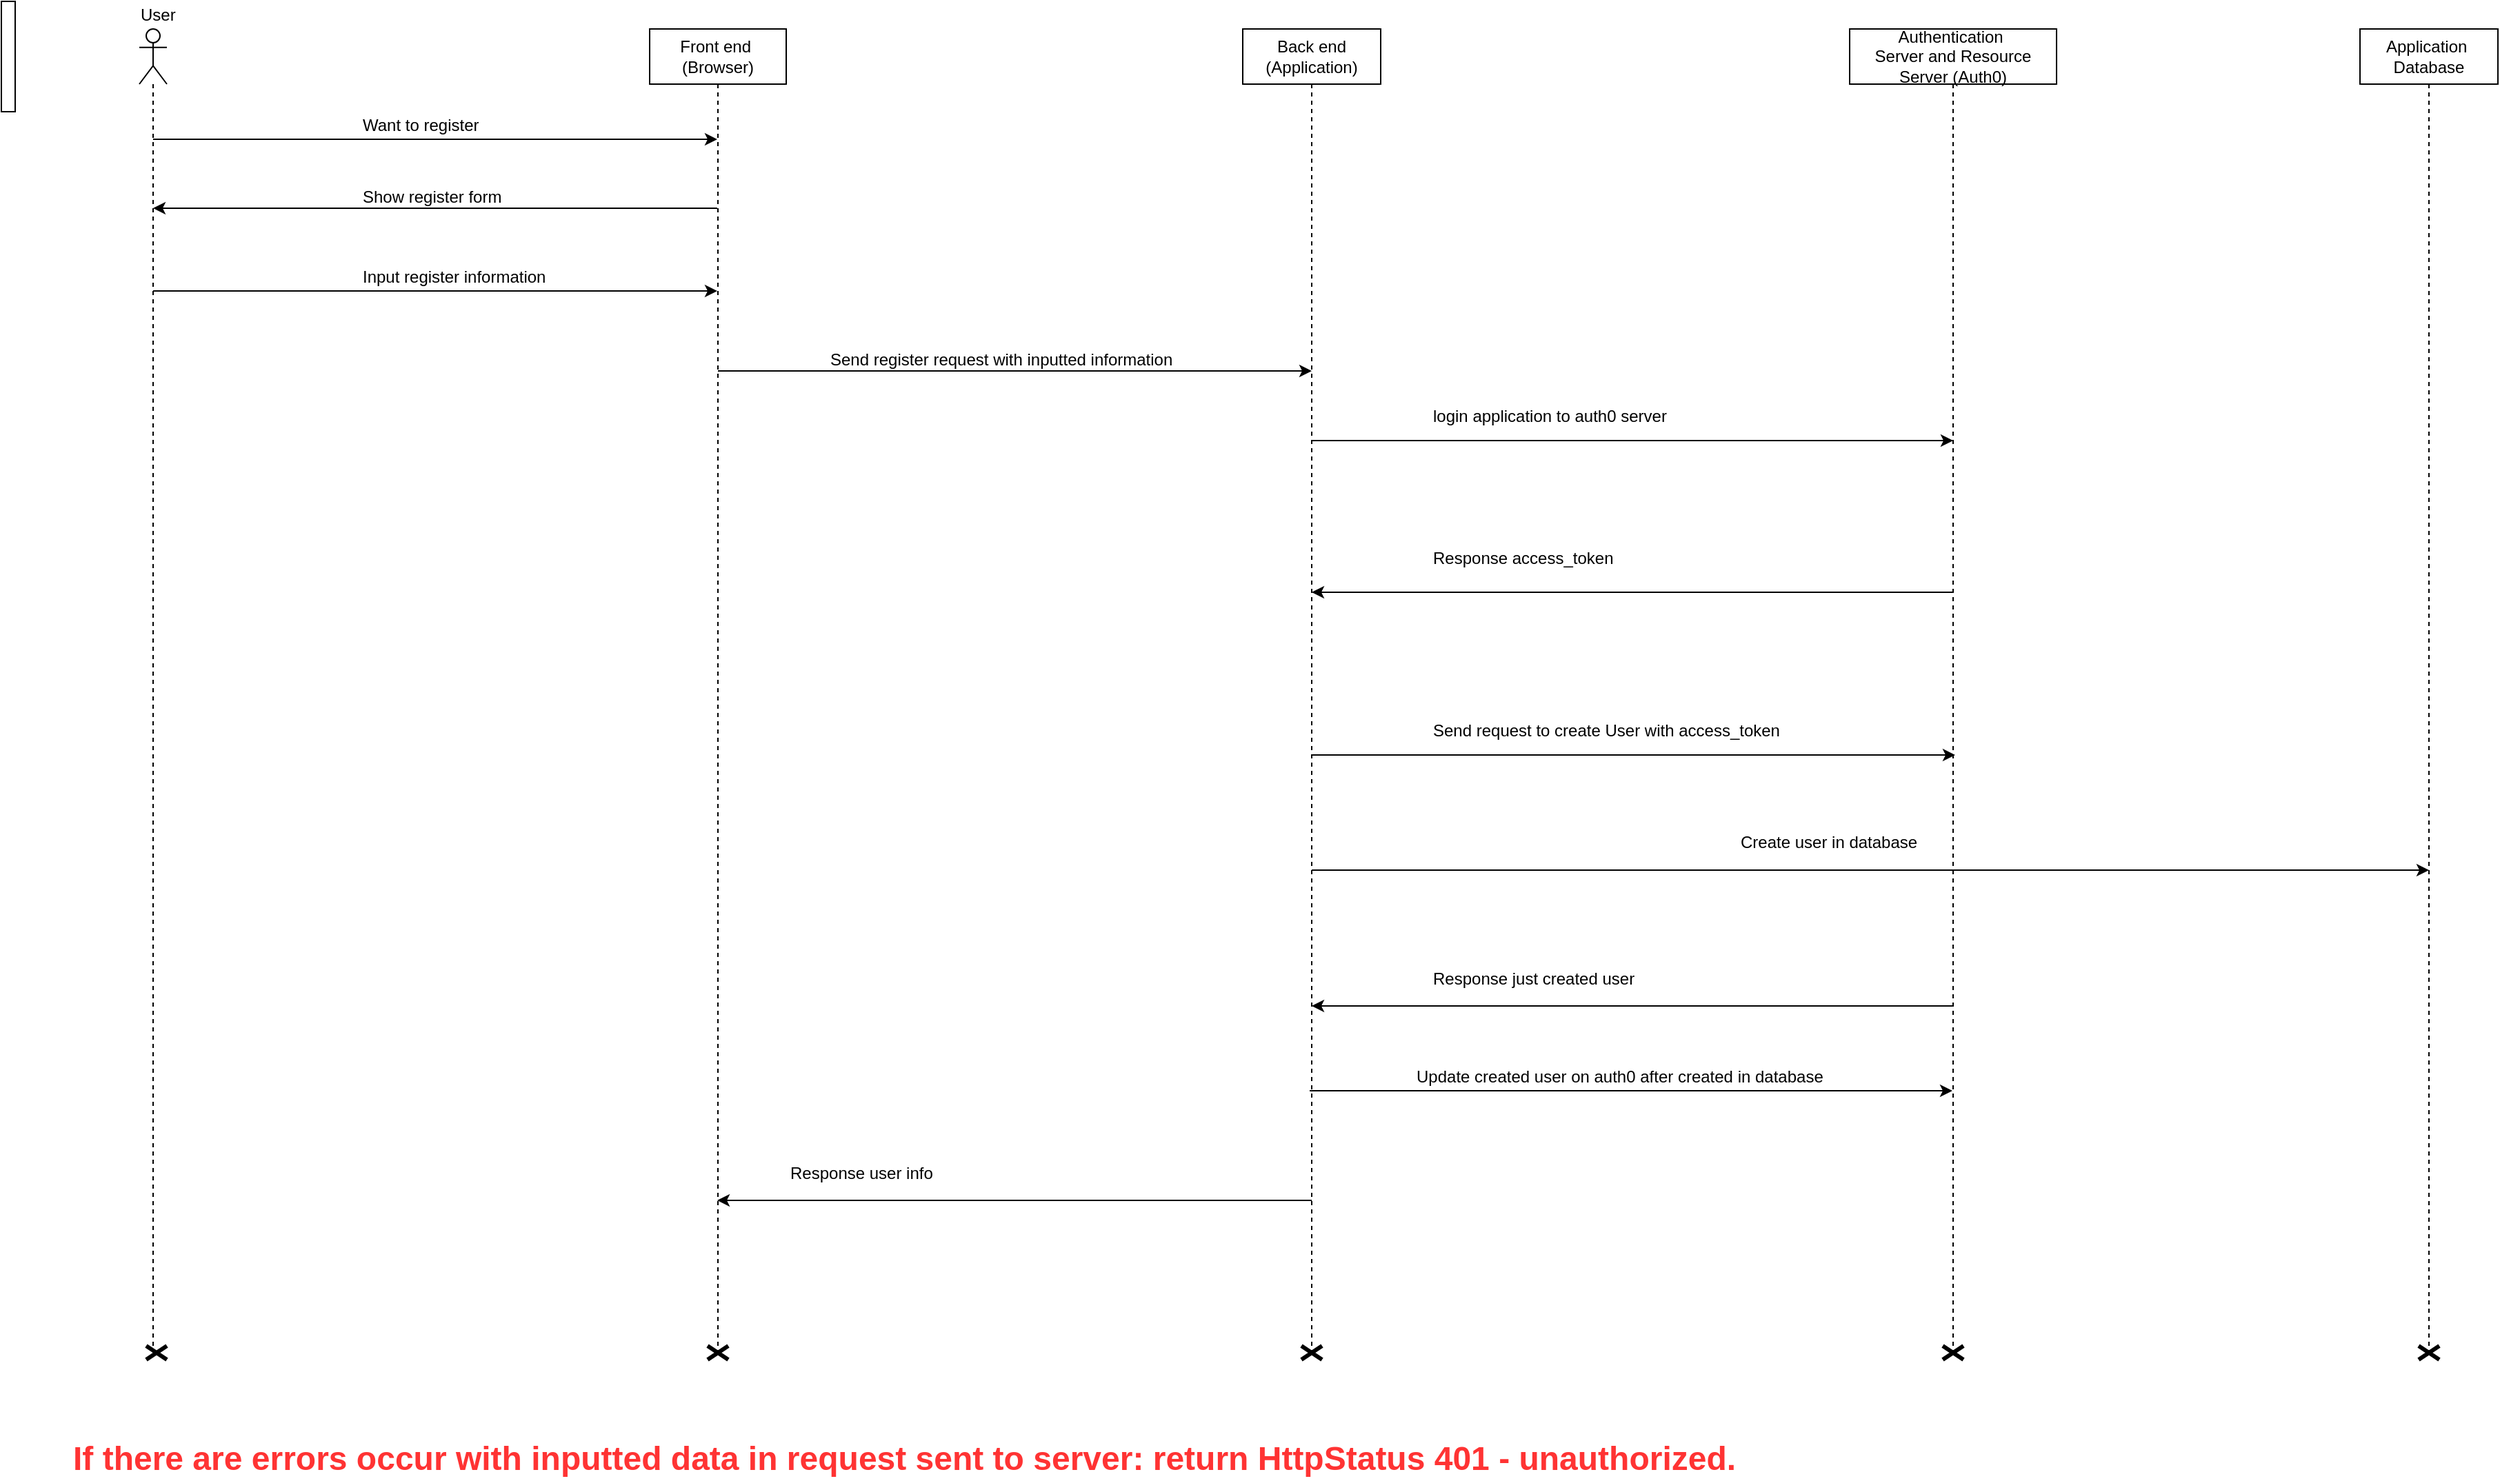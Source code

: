 <mxfile version="10.7.7" type="github"><diagram id="2OAwL4X8uFUqC862RArZ" name="Page-1"><mxGraphModel dx="1392" dy="836" grid="1" gridSize="10" guides="1" tooltips="1" connect="1" arrows="1" fold="1" page="1" pageScale="1" pageWidth="827" pageHeight="1169" math="0" shadow="0"><root><mxCell id="0"/><mxCell id="1" parent="0"/><mxCell id="WNzpWHWO0FQ1tFdBG7sb-1" style="edgeStyle=orthogonalEdgeStyle;rounded=0;orthogonalLoop=1;jettySize=auto;html=1;" edge="1" parent="1"><mxGeometry relative="1" as="geometry"><Array as="points"><mxPoint x="790.5" y="288"/><mxPoint x="790.5" y="288"/></Array><mxPoint x="569.5" y="288" as="sourcePoint"/><mxPoint x="1000" y="288" as="targetPoint"/></mxGeometry></mxCell><mxCell id="WNzpWHWO0FQ1tFdBG7sb-35" style="edgeStyle=orthogonalEdgeStyle;rounded=0;orthogonalLoop=1;jettySize=auto;html=1;" edge="1" parent="1" source="WNzpWHWO0FQ1tFdBG7sb-2" target="WNzpWHWO0FQ1tFdBG7sb-14"><mxGeometry relative="1" as="geometry"><Array as="points"><mxPoint x="490" y="170"/><mxPoint x="490" y="170"/></Array></mxGeometry></mxCell><mxCell id="WNzpWHWO0FQ1tFdBG7sb-2" value="Front end&amp;nbsp;&lt;br&gt;(Browser)&lt;br&gt;" style="shape=umlLifeline;perimeter=lifelinePerimeter;whiteSpace=wrap;html=1;container=1;collapsible=0;recursiveResize=0;outlineConnect=0;" vertex="1" parent="1"><mxGeometry x="520" y="40" width="99" height="960" as="geometry"/></mxCell><mxCell id="WNzpWHWO0FQ1tFdBG7sb-3" style="edgeStyle=orthogonalEdgeStyle;rounded=0;orthogonalLoop=1;jettySize=auto;html=1;" edge="1" parent="1"><mxGeometry relative="1" as="geometry"><Array as="points"><mxPoint x="1220.5" y="448.5"/><mxPoint x="1220.5" y="448.5"/></Array><mxPoint x="1465" y="448.5" as="sourcePoint"/><mxPoint x="1000" y="448.5" as="targetPoint"/></mxGeometry></mxCell><mxCell id="WNzpWHWO0FQ1tFdBG7sb-4" style="edgeStyle=orthogonalEdgeStyle;rounded=0;orthogonalLoop=1;jettySize=auto;html=1;" edge="1" parent="1"><mxGeometry relative="1" as="geometry"><Array as="points"><mxPoint x="1310.5" y="748.5"/><mxPoint x="1310.5" y="748.5"/></Array><mxPoint x="1465" y="748.5" as="sourcePoint"/><mxPoint x="1000" y="748.5" as="targetPoint"/></mxGeometry></mxCell><mxCell id="WNzpWHWO0FQ1tFdBG7sb-5" value="Authentication&amp;nbsp;&lt;br&gt;Server and Resource Server (Auth0)&lt;br&gt;" style="shape=umlLifeline;perimeter=lifelinePerimeter;whiteSpace=wrap;html=1;container=1;collapsible=0;recursiveResize=0;outlineConnect=0;" vertex="1" parent="1"><mxGeometry x="1390" y="40" width="150" height="960" as="geometry"/></mxCell><mxCell id="WNzpWHWO0FQ1tFdBG7sb-7" style="edgeStyle=orthogonalEdgeStyle;rounded=0;orthogonalLoop=1;jettySize=auto;html=1;" edge="1" parent="1"><mxGeometry relative="1" as="geometry"><Array as="points"><mxPoint x="1230.5" y="338.5"/><mxPoint x="1230.5" y="338.5"/></Array><mxPoint x="1000" y="338.5" as="sourcePoint"/><mxPoint x="1465" y="338.5" as="targetPoint"/></mxGeometry></mxCell><mxCell id="WNzpWHWO0FQ1tFdBG7sb-8" style="edgeStyle=orthogonalEdgeStyle;rounded=0;orthogonalLoop=1;jettySize=auto;html=1;" edge="1" parent="1"><mxGeometry relative="1" as="geometry"><Array as="points"><mxPoint x="920" y="889.5"/><mxPoint x="920" y="889.5"/></Array><mxPoint x="1000" y="889.5" as="sourcePoint"/><mxPoint x="569" y="889.5" as="targetPoint"/></mxGeometry></mxCell><mxCell id="WNzpWHWO0FQ1tFdBG7sb-9" style="edgeStyle=orthogonalEdgeStyle;rounded=0;orthogonalLoop=1;jettySize=auto;html=1;" edge="1" parent="1"><mxGeometry relative="1" as="geometry"><mxPoint x="1810" y="650" as="targetPoint"/><Array as="points"><mxPoint x="1670.5" y="650"/><mxPoint x="1670.5" y="650"/></Array><mxPoint x="1000" y="650" as="sourcePoint"/></mxGeometry></mxCell><mxCell id="WNzpWHWO0FQ1tFdBG7sb-10" value="Back end&lt;br&gt;(Application)&lt;br&gt;" style="shape=umlLifeline;perimeter=lifelinePerimeter;whiteSpace=wrap;html=1;container=1;collapsible=0;recursiveResize=0;outlineConnect=0;" vertex="1" parent="1"><mxGeometry x="950" y="40" width="100" height="960" as="geometry"/></mxCell><mxCell id="WNzpWHWO0FQ1tFdBG7sb-11" value="Want to register&lt;br&gt;&lt;br&gt;" style="text;html=1;resizable=0;points=[];autosize=1;align=left;verticalAlign=top;spacingTop=-4;" vertex="1" parent="1"><mxGeometry x="310" y="100" width="100" height="30" as="geometry"/></mxCell><mxCell id="WNzpWHWO0FQ1tFdBG7sb-12" value="Send register request with inputted information&lt;br&gt;" style="text;html=1;resizable=0;points=[];autosize=1;align=left;verticalAlign=top;spacingTop=-4;" vertex="1" parent="1"><mxGeometry x="648.5" y="270" width="260" height="20" as="geometry"/></mxCell><mxCell id="WNzpWHWO0FQ1tFdBG7sb-13" value="Response just created user&lt;br&gt;" style="text;html=1;resizable=0;points=[];autosize=1;align=left;verticalAlign=top;spacingTop=-4;" vertex="1" parent="1"><mxGeometry x="1085.5" y="718.5" width="160" height="20" as="geometry"/></mxCell><mxCell id="WNzpWHWO0FQ1tFdBG7sb-34" style="edgeStyle=orthogonalEdgeStyle;rounded=0;orthogonalLoop=1;jettySize=auto;html=1;" edge="1" parent="1" source="WNzpWHWO0FQ1tFdBG7sb-14" target="WNzpWHWO0FQ1tFdBG7sb-2"><mxGeometry relative="1" as="geometry"><mxPoint x="560" y="130" as="targetPoint"/><Array as="points"><mxPoint x="440" y="120"/><mxPoint x="440" y="120"/></Array></mxGeometry></mxCell><mxCell id="WNzpWHWO0FQ1tFdBG7sb-37" style="edgeStyle=orthogonalEdgeStyle;rounded=0;orthogonalLoop=1;jettySize=auto;html=1;" edge="1" parent="1" source="WNzpWHWO0FQ1tFdBG7sb-14" target="WNzpWHWO0FQ1tFdBG7sb-2"><mxGeometry relative="1" as="geometry"><Array as="points"><mxPoint x="400" y="230"/><mxPoint x="400" y="230"/></Array></mxGeometry></mxCell><mxCell id="WNzpWHWO0FQ1tFdBG7sb-14" value="" style="shape=umlLifeline;participant=umlActor;perimeter=lifelinePerimeter;whiteSpace=wrap;html=1;container=1;collapsible=0;recursiveResize=0;verticalAlign=top;spacingTop=36;labelBackgroundColor=#ffffff;outlineConnect=0;" vertex="1" parent="1"><mxGeometry x="150" y="40" width="20" height="960" as="geometry"/></mxCell><mxCell id="WNzpWHWO0FQ1tFdBG7sb-15" value="User&amp;nbsp;&lt;br&gt;" style="text;html=1;resizable=0;points=[];autosize=1;align=left;verticalAlign=top;spacingTop=-4;" vertex="1" parent="1"><mxGeometry x="149" y="20" width="40" height="20" as="geometry"/></mxCell><mxCell id="WNzpWHWO0FQ1tFdBG7sb-16" value="login application to auth0 server" style="text;html=1;resizable=0;points=[];autosize=1;align=left;verticalAlign=top;spacingTop=-4;" vertex="1" parent="1"><mxGeometry x="1085.5" y="310.5" width="180" height="20" as="geometry"/></mxCell><mxCell id="WNzpWHWO0FQ1tFdBG7sb-17" value="Response access_token&lt;br&gt;&lt;br&gt;" style="text;html=1;resizable=0;points=[];autosize=1;align=left;verticalAlign=top;spacingTop=-4;" vertex="1" parent="1"><mxGeometry x="1085.5" y="413.5" width="150" height="30" as="geometry"/></mxCell><mxCell id="WNzpWHWO0FQ1tFdBG7sb-18" style="edgeStyle=orthogonalEdgeStyle;rounded=0;orthogonalLoop=1;jettySize=auto;html=1;" edge="1" parent="1"><mxGeometry relative="1" as="geometry"><mxPoint x="1000.5" y="566.5" as="sourcePoint"/><mxPoint x="1466.5" y="566.5" as="targetPoint"/><Array as="points"><mxPoint x="1231.5" y="566.5"/><mxPoint x="1231.5" y="566.5"/></Array></mxGeometry></mxCell><mxCell id="WNzpWHWO0FQ1tFdBG7sb-19" value="Send request to create User with access_token" style="text;html=1;resizable=0;points=[];autosize=1;align=left;verticalAlign=top;spacingTop=-4;" vertex="1" parent="1"><mxGeometry x="1085.5" y="538.5" width="270" height="20" as="geometry"/></mxCell><mxCell id="WNzpWHWO0FQ1tFdBG7sb-20" value="Application&amp;nbsp;&lt;br&gt;Database&lt;br&gt;" style="shape=umlLifeline;perimeter=lifelinePerimeter;whiteSpace=wrap;html=1;container=1;collapsible=0;recursiveResize=0;outlineConnect=0;" vertex="1" parent="1"><mxGeometry x="1760" y="40" width="100" height="960" as="geometry"/></mxCell><mxCell id="WNzpWHWO0FQ1tFdBG7sb-21" value="Create user in database&amp;nbsp;&lt;br&gt;" style="text;html=1;resizable=0;points=[];autosize=1;align=left;verticalAlign=top;spacingTop=-4;" vertex="1" parent="1"><mxGeometry x="1309" y="620" width="150" height="20" as="geometry"/></mxCell><mxCell id="WNzpWHWO0FQ1tFdBG7sb-22" value="Response user info&lt;br&gt;" style="text;html=1;resizable=0;points=[];autosize=1;align=left;verticalAlign=top;spacingTop=-4;" vertex="1" parent="1"><mxGeometry x="620" y="860" width="120" height="20" as="geometry"/></mxCell><mxCell id="WNzpWHWO0FQ1tFdBG7sb-23" value="&lt;font style=&quot;font-size: 24px&quot; color=&quot;#ff3333&quot;&gt;If there are errors occur with inputted data in request sent to server: return HttpStatus 401 - unauthorized.&lt;/font&gt;&lt;br&gt;" style="text;html=1;resizable=0;points=[];autosize=1;align=left;verticalAlign=top;spacingTop=-4;fontStyle=1" vertex="1" parent="1"><mxGeometry x="100" y="1060" width="1130" height="20" as="geometry"/></mxCell><mxCell id="WNzpWHWO0FQ1tFdBG7sb-25" value="" style="shape=umlDestroy;whiteSpace=wrap;html=1;strokeWidth=3;" vertex="1" parent="1"><mxGeometry x="1457.5" y="995" width="15" height="10" as="geometry"/></mxCell><mxCell id="WNzpWHWO0FQ1tFdBG7sb-26" value="" style="shape=umlDestroy;whiteSpace=wrap;html=1;strokeWidth=3;" vertex="1" parent="1"><mxGeometry x="1802.5" y="995" width="15" height="10" as="geometry"/></mxCell><mxCell id="WNzpWHWO0FQ1tFdBG7sb-27" value="" style="shape=umlDestroy;whiteSpace=wrap;html=1;strokeWidth=3;" vertex="1" parent="1"><mxGeometry x="992.5" y="995" width="15" height="10" as="geometry"/></mxCell><mxCell id="WNzpWHWO0FQ1tFdBG7sb-28" value="" style="shape=umlDestroy;whiteSpace=wrap;html=1;strokeWidth=3;" vertex="1" parent="1"><mxGeometry x="155" y="995" width="15" height="10" as="geometry"/></mxCell><mxCell id="WNzpWHWO0FQ1tFdBG7sb-29" style="edgeStyle=orthogonalEdgeStyle;rounded=0;orthogonalLoop=1;jettySize=auto;html=1;" edge="1" parent="1"><mxGeometry relative="1" as="geometry"><mxPoint x="998.5" y="810" as="sourcePoint"/><mxPoint x="1464.5" y="810" as="targetPoint"/><Array as="points"><mxPoint x="1229.5" y="809.5"/><mxPoint x="1229.5" y="809.5"/></Array></mxGeometry></mxCell><mxCell id="WNzpWHWO0FQ1tFdBG7sb-30" value="Update created user on auth0 after created in database&lt;br&gt;&lt;br&gt;" style="text;html=1;resizable=0;points=[];autosize=1;align=left;verticalAlign=top;spacingTop=-4;" vertex="1" parent="1"><mxGeometry x="1074" y="790" width="310" height="30" as="geometry"/></mxCell><mxCell id="WNzpWHWO0FQ1tFdBG7sb-31" value="" style="shape=umlDestroy;whiteSpace=wrap;html=1;strokeWidth=3;" vertex="1" parent="1"><mxGeometry x="562" y="995" width="15" height="10" as="geometry"/></mxCell><mxCell id="WNzpWHWO0FQ1tFdBG7sb-33" value="" style="html=1;points=[];perimeter=orthogonalPerimeter;" vertex="1" parent="1"><mxGeometry x="50" y="20" width="10" height="80" as="geometry"/></mxCell><mxCell id="WNzpWHWO0FQ1tFdBG7sb-36" value="Show register form&lt;br&gt;&lt;br&gt;" style="text;html=1;resizable=0;points=[];autosize=1;align=left;verticalAlign=top;spacingTop=-4;" vertex="1" parent="1"><mxGeometry x="310" y="152" width="120" height="30" as="geometry"/></mxCell><mxCell id="WNzpWHWO0FQ1tFdBG7sb-38" value="Input register information&lt;br&gt;&lt;br&gt;" style="text;html=1;resizable=0;points=[];autosize=1;align=left;verticalAlign=top;spacingTop=-4;" vertex="1" parent="1"><mxGeometry x="310" y="210" width="150" height="30" as="geometry"/></mxCell></root></mxGraphModel></diagram></mxfile>